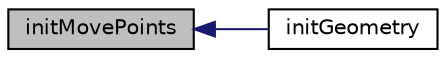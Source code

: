 digraph "initMovePoints"
{
  bgcolor="transparent";
  edge [fontname="Helvetica",fontsize="10",labelfontname="Helvetica",labelfontsize="10"];
  node [fontname="Helvetica",fontsize="10",shape=record];
  rankdir="LR";
  Node38 [label="initMovePoints",height=0.2,width=0.4,color="black", fillcolor="grey75", style="filled", fontcolor="black"];
  Node38 -> Node39 [dir="back",color="midnightblue",fontsize="10",style="solid",fontname="Helvetica"];
  Node39 [label="initGeometry",height=0.2,width=0.4,color="black",URL="$a26317.html#a633b37f544e6c45c018011729ee1f7da",tooltip="Initialise the calculation of the patch geometry. "];
}
